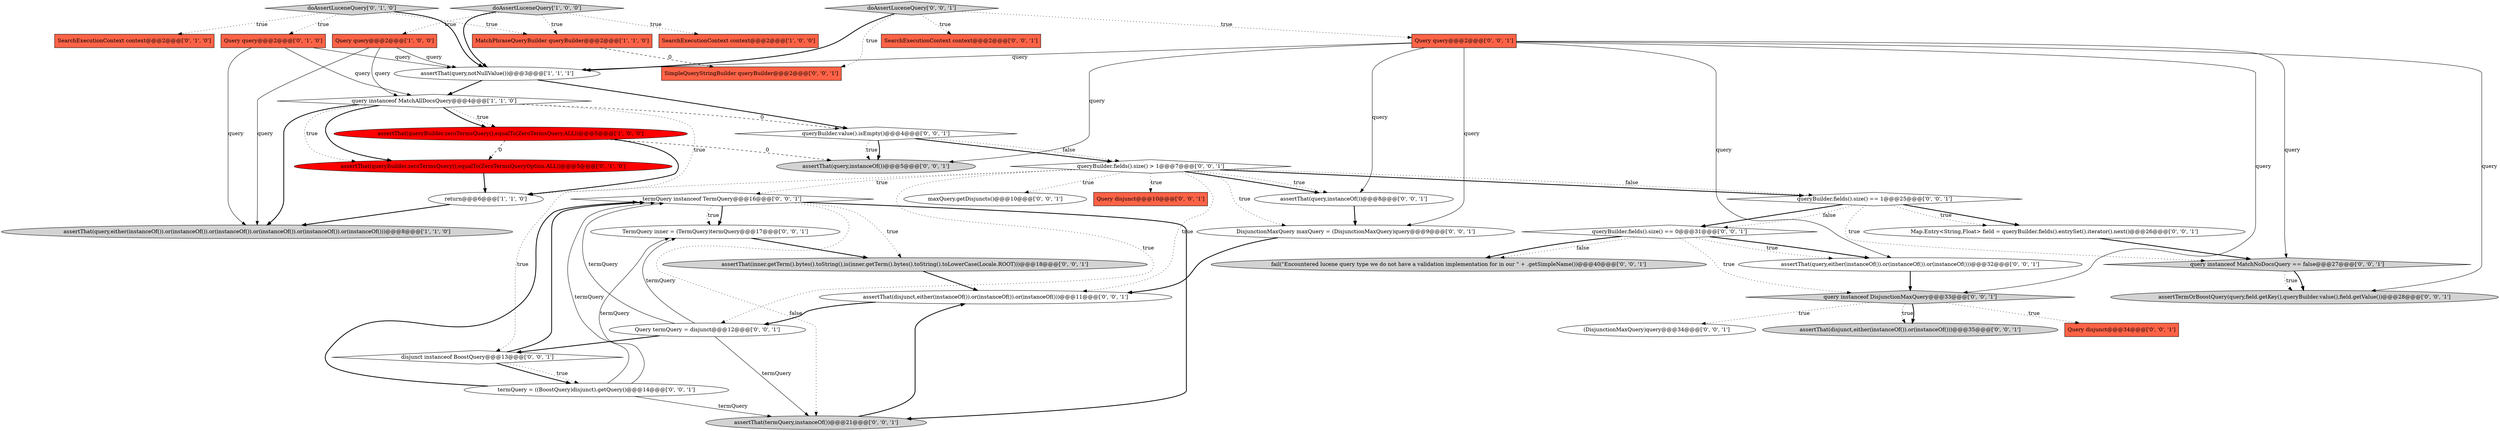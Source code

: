 digraph {
35 [style = filled, label = "queryBuilder.fields().size() == 0@@@31@@@['0', '0', '1']", fillcolor = white, shape = diamond image = "AAA0AAABBB3BBB"];
15 [style = filled, label = "(DisjunctionMaxQuery)query@@@34@@@['0', '0', '1']", fillcolor = white, shape = ellipse image = "AAA0AAABBB3BBB"];
21 [style = filled, label = "Map.Entry<String,Float> field = queryBuilder.fields().entrySet().iterator().next()@@@26@@@['0', '0', '1']", fillcolor = white, shape = ellipse image = "AAA0AAABBB3BBB"];
39 [style = filled, label = "termQuery instanceof TermQuery@@@16@@@['0', '0', '1']", fillcolor = white, shape = diamond image = "AAA0AAABBB3BBB"];
9 [style = filled, label = "doAssertLuceneQuery['0', '1', '0']", fillcolor = lightgray, shape = diamond image = "AAA0AAABBB2BBB"];
25 [style = filled, label = "Query query@@@2@@@['0', '0', '1']", fillcolor = tomato, shape = box image = "AAA0AAABBB3BBB"];
32 [style = filled, label = "doAssertLuceneQuery['0', '0', '1']", fillcolor = lightgray, shape = diamond image = "AAA0AAABBB3BBB"];
13 [style = filled, label = "queryBuilder.value().isEmpty()@@@4@@@['0', '0', '1']", fillcolor = white, shape = diamond image = "AAA0AAABBB3BBB"];
19 [style = filled, label = "disjunct instanceof BoostQuery@@@13@@@['0', '0', '1']", fillcolor = white, shape = diamond image = "AAA0AAABBB3BBB"];
7 [style = filled, label = "assertThat(queryBuilder.zeroTermsQuery(),equalTo(ZeroTermsQuery.ALL))@@@5@@@['1', '0', '0']", fillcolor = red, shape = ellipse image = "AAA1AAABBB1BBB"];
33 [style = filled, label = "TermQuery inner = (TermQuery)termQuery@@@17@@@['0', '0', '1']", fillcolor = white, shape = ellipse image = "AAA0AAABBB3BBB"];
30 [style = filled, label = "query instanceof MatchNoDocsQuery == false@@@27@@@['0', '0', '1']", fillcolor = lightgray, shape = diamond image = "AAA0AAABBB3BBB"];
20 [style = filled, label = "assertThat(termQuery,instanceOf())@@@21@@@['0', '0', '1']", fillcolor = lightgray, shape = ellipse image = "AAA0AAABBB3BBB"];
42 [style = filled, label = "queryBuilder.fields().size() == 1@@@25@@@['0', '0', '1']", fillcolor = white, shape = diamond image = "AAA0AAABBB3BBB"];
2 [style = filled, label = "assertThat(query,either(instanceOf()).or(instanceOf()).or(instanceOf()).or(instanceOf()).or(instanceOf()).or(instanceOf()))@@@8@@@['1', '1', '0']", fillcolor = lightgray, shape = ellipse image = "AAA0AAABBB1BBB"];
0 [style = filled, label = "Query query@@@2@@@['1', '0', '0']", fillcolor = tomato, shape = box image = "AAA0AAABBB1BBB"];
36 [style = filled, label = "assertThat(disjunct,either(instanceOf()).or(instanceOf()))@@@35@@@['0', '0', '1']", fillcolor = lightgray, shape = ellipse image = "AAA0AAABBB3BBB"];
5 [style = filled, label = "assertThat(query,notNullValue())@@@3@@@['1', '1', '1']", fillcolor = white, shape = ellipse image = "AAA0AAABBB1BBB"];
23 [style = filled, label = "DisjunctionMaxQuery maxQuery = (DisjunctionMaxQuery)query@@@9@@@['0', '0', '1']", fillcolor = white, shape = ellipse image = "AAA0AAABBB3BBB"];
14 [style = filled, label = "Query disjunct@@@34@@@['0', '0', '1']", fillcolor = tomato, shape = box image = "AAA0AAABBB3BBB"];
26 [style = filled, label = "assertThat(query,instanceOf())@@@8@@@['0', '0', '1']", fillcolor = white, shape = ellipse image = "AAA0AAABBB3BBB"];
4 [style = filled, label = "return@@@6@@@['1', '1', '0']", fillcolor = white, shape = ellipse image = "AAA0AAABBB1BBB"];
28 [style = filled, label = "Query termQuery = disjunct@@@12@@@['0', '0', '1']", fillcolor = white, shape = ellipse image = "AAA0AAABBB3BBB"];
41 [style = filled, label = "maxQuery.getDisjuncts()@@@10@@@['0', '0', '1']", fillcolor = white, shape = ellipse image = "AAA0AAABBB3BBB"];
12 [style = filled, label = "assertThat(queryBuilder.zeroTermsQuery(),equalTo(ZeroTermsQueryOption.ALL))@@@5@@@['0', '1', '0']", fillcolor = red, shape = ellipse image = "AAA1AAABBB2BBB"];
6 [style = filled, label = "query instanceof MatchAllDocsQuery@@@4@@@['1', '1', '0']", fillcolor = white, shape = diamond image = "AAA0AAABBB1BBB"];
31 [style = filled, label = "assertThat(query,either(instanceOf()).or(instanceOf()).or(instanceOf()))@@@32@@@['0', '0', '1']", fillcolor = white, shape = ellipse image = "AAA0AAABBB3BBB"];
16 [style = filled, label = "fail(\"Encountered lucene query type we do not have a validation implementation for in our \" + .getSimpleName())@@@40@@@['0', '0', '1']", fillcolor = lightgray, shape = ellipse image = "AAA0AAABBB3BBB"];
24 [style = filled, label = "termQuery = ((BoostQuery)disjunct).getQuery()@@@14@@@['0', '0', '1']", fillcolor = white, shape = ellipse image = "AAA0AAABBB3BBB"];
29 [style = filled, label = "SearchExecutionContext context@@@2@@@['0', '0', '1']", fillcolor = tomato, shape = box image = "AAA0AAABBB3BBB"];
11 [style = filled, label = "SearchExecutionContext context@@@2@@@['0', '1', '0']", fillcolor = tomato, shape = box image = "AAA0AAABBB2BBB"];
17 [style = filled, label = "assertThat(query,instanceOf())@@@5@@@['0', '0', '1']", fillcolor = lightgray, shape = ellipse image = "AAA0AAABBB3BBB"];
1 [style = filled, label = "SearchExecutionContext context@@@2@@@['1', '0', '0']", fillcolor = tomato, shape = box image = "AAA0AAABBB1BBB"];
34 [style = filled, label = "assertTermOrBoostQuery(query,field.getKey(),queryBuilder.value(),field.getValue())@@@28@@@['0', '0', '1']", fillcolor = lightgray, shape = ellipse image = "AAA0AAABBB3BBB"];
10 [style = filled, label = "Query query@@@2@@@['0', '1', '0']", fillcolor = tomato, shape = box image = "AAA0AAABBB2BBB"];
27 [style = filled, label = "assertThat(disjunct,either(instanceOf()).or(instanceOf()).or(instanceOf()))@@@11@@@['0', '0', '1']", fillcolor = white, shape = ellipse image = "AAA0AAABBB3BBB"];
22 [style = filled, label = "queryBuilder.fields().size() > 1@@@7@@@['0', '0', '1']", fillcolor = white, shape = diamond image = "AAA0AAABBB3BBB"];
18 [style = filled, label = "assertThat(inner.getTerm().bytes().toString(),is(inner.getTerm().bytes().toString().toLowerCase(Locale.ROOT)))@@@18@@@['0', '0', '1']", fillcolor = lightgray, shape = ellipse image = "AAA0AAABBB3BBB"];
38 [style = filled, label = "SimpleQueryStringBuilder queryBuilder@@@2@@@['0', '0', '1']", fillcolor = tomato, shape = box image = "AAA0AAABBB3BBB"];
40 [style = filled, label = "query instanceof DisjunctionMaxQuery@@@33@@@['0', '0', '1']", fillcolor = lightgray, shape = diamond image = "AAA0AAABBB3BBB"];
8 [style = filled, label = "doAssertLuceneQuery['1', '0', '0']", fillcolor = lightgray, shape = diamond image = "AAA0AAABBB1BBB"];
3 [style = filled, label = "MatchPhraseQueryBuilder queryBuilder@@@2@@@['1', '1', '0']", fillcolor = tomato, shape = box image = "AAA0AAABBB1BBB"];
37 [style = filled, label = "Query disjunct@@@10@@@['0', '0', '1']", fillcolor = tomato, shape = box image = "AAA0AAABBB3BBB"];
27->28 [style = bold, label=""];
39->18 [style = dotted, label="true"];
24->39 [style = bold, label=""];
25->26 [style = solid, label="query"];
21->30 [style = bold, label=""];
40->36 [style = dotted, label="true"];
28->39 [style = solid, label="termQuery"];
19->24 [style = bold, label=""];
20->27 [style = bold, label=""];
39->20 [style = dotted, label="false"];
13->17 [style = bold, label=""];
42->35 [style = dotted, label="false"];
32->25 [style = dotted, label="true"];
6->13 [style = dashed, label="0"];
25->34 [style = solid, label="query"];
33->18 [style = bold, label=""];
10->6 [style = solid, label="query"];
9->5 [style = bold, label=""];
31->40 [style = bold, label=""];
25->5 [style = solid, label="query"];
8->0 [style = dotted, label="true"];
13->22 [style = bold, label=""];
42->21 [style = bold, label=""];
25->31 [style = solid, label="query"];
35->31 [style = bold, label=""];
13->17 [style = dotted, label="true"];
22->19 [style = dotted, label="true"];
22->23 [style = dotted, label="true"];
7->17 [style = dashed, label="0"];
35->16 [style = dotted, label="false"];
3->38 [style = dashed, label="0"];
19->39 [style = bold, label=""];
24->33 [style = solid, label="termQuery"];
30->34 [style = bold, label=""];
4->2 [style = bold, label=""];
13->22 [style = dotted, label="false"];
6->2 [style = bold, label=""];
5->6 [style = bold, label=""];
28->19 [style = bold, label=""];
6->7 [style = dotted, label="true"];
42->30 [style = dotted, label="true"];
6->12 [style = dotted, label="true"];
6->7 [style = bold, label=""];
39->20 [style = bold, label=""];
9->10 [style = dotted, label="true"];
40->15 [style = dotted, label="true"];
9->3 [style = dotted, label="true"];
22->42 [style = bold, label=""];
22->26 [style = bold, label=""];
35->40 [style = dotted, label="true"];
10->5 [style = solid, label="query"];
24->39 [style = solid, label="termQuery"];
0->6 [style = solid, label="query"];
9->11 [style = dotted, label="true"];
25->23 [style = solid, label="query"];
22->37 [style = dotted, label="true"];
7->4 [style = bold, label=""];
19->24 [style = dotted, label="true"];
0->5 [style = solid, label="query"];
30->34 [style = dotted, label="true"];
35->31 [style = dotted, label="true"];
8->3 [style = dotted, label="true"];
39->33 [style = bold, label=""];
40->14 [style = dotted, label="true"];
22->26 [style = dotted, label="true"];
40->36 [style = bold, label=""];
10->2 [style = solid, label="query"];
22->41 [style = dotted, label="true"];
5->13 [style = bold, label=""];
22->27 [style = dotted, label="true"];
32->38 [style = dotted, label="true"];
25->40 [style = solid, label="query"];
32->29 [style = dotted, label="true"];
22->42 [style = dotted, label="false"];
6->12 [style = bold, label=""];
32->5 [style = bold, label=""];
28->33 [style = solid, label="termQuery"];
24->20 [style = solid, label="termQuery"];
35->16 [style = bold, label=""];
23->27 [style = bold, label=""];
25->30 [style = solid, label="query"];
22->39 [style = dotted, label="true"];
22->28 [style = dotted, label="true"];
28->20 [style = solid, label="termQuery"];
42->35 [style = bold, label=""];
8->1 [style = dotted, label="true"];
8->5 [style = bold, label=""];
12->4 [style = bold, label=""];
18->27 [style = bold, label=""];
6->4 [style = dotted, label="true"];
26->23 [style = bold, label=""];
25->17 [style = solid, label="query"];
0->2 [style = solid, label="query"];
7->12 [style = dashed, label="0"];
42->21 [style = dotted, label="true"];
39->33 [style = dotted, label="true"];
}
